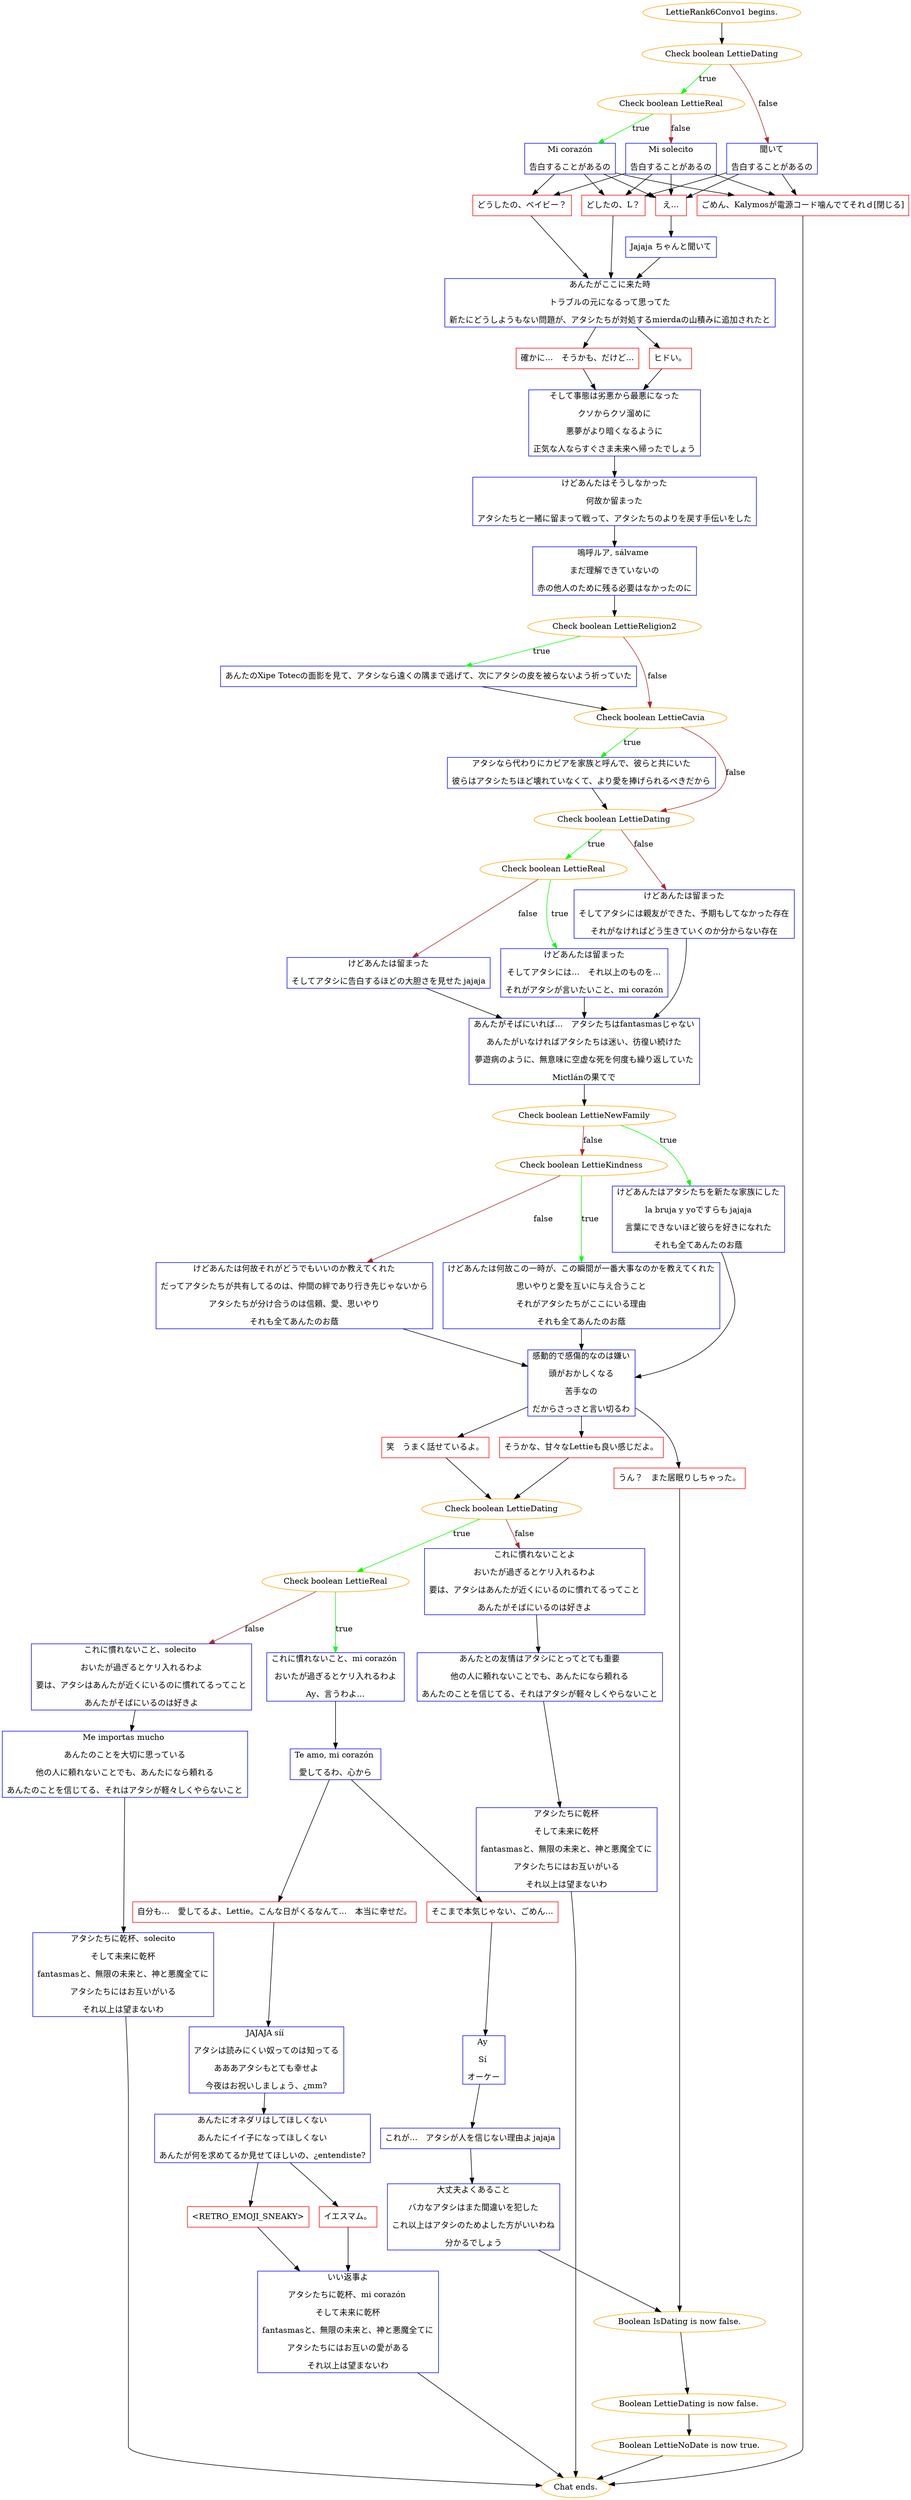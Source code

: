digraph {
	"LettieRank6Convo1 begins." [color=orange];
		"LettieRank6Convo1 begins." -> j2452349781;
	j2452349781 [label="Check boolean LettieDating",color=orange];
		j2452349781 -> j2676259319 [label=true,color=green];
		j2452349781 -> j1144670240 [label=false,color=brown];
	j2676259319 [label="Check boolean LettieReal",color=orange];
		j2676259319 -> j3715338417 [label=true,color=green];
		j2676259319 -> j2432268854 [label=false,color=brown];
	j1144670240 [label="聞いて
告白することがあるの",shape=box,color=blue];
		j1144670240 -> j1747800865;
		j1144670240 -> j1007792193;
		j1144670240 -> j67420833;
	j3715338417 [label="Mi corazón
告白することがあるの",shape=box,color=blue];
		j3715338417 -> j2961698909;
		j3715338417 -> j1747800865;
		j3715338417 -> j1007792193;
		j3715338417 -> j67420833;
	j2432268854 [label="Mi solecito
告白することがあるの",shape=box,color=blue];
		j2432268854 -> j2961698909;
		j2432268854 -> j1747800865;
		j2432268854 -> j1007792193;
		j2432268854 -> j67420833;
	j1747800865 [label="どしたの、L？",shape=box,color=red];
		j1747800865 -> j3914438169;
	j1007792193 [label="え…",shape=box,color=red];
		j1007792193 -> j3799669916;
	j67420833 [label="ごめん、Kalymosが電源コード噛んでてそれｄ[閉じる]",shape=box,color=red];
		j67420833 -> "Chat ends.";
	j2961698909 [label="どうしたの、ベイビー？",shape=box,color=red];
		j2961698909 -> j3914438169;
	j3914438169 [label="あんたがここに来た時
トラブルの元になるって思ってた
新たにどうしようもない問題が、アタシたちが対処するmierdaの山積みに追加されたと",shape=box,color=blue];
		j3914438169 -> j1458058370;
		j3914438169 -> j1948544581;
	j3799669916 [label="Jajaja ちゃんと聞いて",shape=box,color=blue];
		j3799669916 -> j3914438169;
	"Chat ends." [color=orange];
	j1458058370 [label="ヒドい。",shape=box,color=red];
		j1458058370 -> j1065165187;
	j1948544581 [label="確かに…　そうかも、だけど…",shape=box,color=red];
		j1948544581 -> j1065165187;
	j1065165187 [label="そして事態は劣悪から最悪になった
クソからクソ溜めに
悪夢がより暗くなるように
正気な人ならすぐさま未来へ帰ったでしょう",shape=box,color=blue];
		j1065165187 -> j4127163441;
	j4127163441 [label="けどあんたはそうしなかった
何故か留まった
アタシたちと一緒に留まって戦って、アタシたちのよりを戻す手伝いをした",shape=box,color=blue];
		j4127163441 -> j91838910;
	j91838910 [label="嗚呼ルア, sálvame 
まだ理解できていないの
赤の他人のために残る必要はなかったのに",shape=box,color=blue];
		j91838910 -> j1387050652;
	j1387050652 [label="Check boolean LettieReligion2",color=orange];
		j1387050652 -> j813947698 [label=true,color=green];
		j1387050652 -> j1551587699 [label=false,color=brown];
	j813947698 [label="あんたのXipe Totecの面影を見て、アタシなら遠くの隅まで逃げて、次にアタシの皮を被らないよう祈っていた",shape=box,color=blue];
		j813947698 -> j1551587699;
	j1551587699 [label="Check boolean LettieCavia",color=orange];
		j1551587699 -> j1471262422 [label=true,color=green];
		j1551587699 -> j466073509 [label=false,color=brown];
	j1471262422 [label="アタシなら代わりにカビアを家族と呼んで、彼らと共にいた
彼らはアタシたちほど壊れていなくて、より愛を捧げられるべきだから",shape=box,color=blue];
		j1471262422 -> j466073509;
	j466073509 [label="Check boolean LettieDating",color=orange];
		j466073509 -> j4125224585 [label=true,color=green];
		j466073509 -> j3596845436 [label=false,color=brown];
	j4125224585 [label="Check boolean LettieReal",color=orange];
		j4125224585 -> j2956145661 [label=true,color=green];
		j4125224585 -> j1392398272 [label=false,color=brown];
	j3596845436 [label="けどあんたは留まった
そしてアタシには親友ができた、予期もしてなかった存在
それがなければどう生きていくのか分からない存在",shape=box,color=blue];
		j3596845436 -> j1727902183;
	j2956145661 [label="けどあんたは留まった
そしてアタシには…　それ以上のものを…
それがアタシが言いたいこと、mi corazón",shape=box,color=blue];
		j2956145661 -> j1727902183;
	j1392398272 [label="けどあんたは留まった
そしてアタシに告白するほどの大胆さを見せた jajaja",shape=box,color=blue];
		j1392398272 -> j1727902183;
	j1727902183 [label="あんたがそばにいれば…　アタシたちはfantasmasじゃない
あんたがいなければアタシたちは迷い、彷徨い続けた
夢遊病のように、無意味に空虚な死を何度も繰り返していた
Mictlánの果てで",shape=box,color=blue];
		j1727902183 -> j1595476292;
	j1595476292 [label="Check boolean LettieNewFamily",color=orange];
		j1595476292 -> j3717778282 [label=true,color=green];
		j1595476292 -> j3009833502 [label=false,color=brown];
	j3717778282 [label="けどあんたはアタシたちを新たな家族にした
la bruja y yoですらも jajaja
言葉にできないほど彼らを好きになれた
それも全てあんたのお蔭",shape=box,color=blue];
		j3717778282 -> j1651335613;
	j3009833502 [label="Check boolean LettieKindness",color=orange];
		j3009833502 -> j1544584180 [label=true,color=green];
		j3009833502 -> j912187087 [label=false,color=brown];
	j1651335613 [label="感動的で感傷的なのは嫌い
頭がおかしくなる
苦手なの
だからさっさと言い切るわ",shape=box,color=blue];
		j1651335613 -> j3511919190;
		j1651335613 -> j3542822365;
		j1651335613 -> j3125353110;
	j1544584180 [label="けどあんたは何故この一時が、この瞬間が一番大事なのかを教えてくれた
思いやりと愛を互いに与え合うこと
それがアタシたちがここにいる理由
それも全てあんたのお蔭",shape=box,color=blue];
		j1544584180 -> j1651335613;
	j912187087 [label="けどあんたは何故それがどうでもいいのか教えてくれた
だってアタシたちが共有してるのは、仲間の絆であり行き先じゃないから
アタシたちが分け合うのは信頼、愛、思いやり
それも全てあんたのお蔭",shape=box,color=blue];
		j912187087 -> j1651335613;
	j3511919190 [label="笑　うまく話せているよ。",shape=box,color=red];
		j3511919190 -> j407131291;
	j3542822365 [label="そうかな、甘々なLettieも良い感じだよ。",shape=box,color=red];
		j3542822365 -> j407131291;
	j3125353110 [label="うん？　また居眠りしちゃった。",shape=box,color=red];
		j3125353110 -> j3606744485;
	j407131291 [label="Check boolean LettieDating",color=orange];
		j407131291 -> j2969545787 [label=true,color=green];
		j407131291 -> j613553518 [label=false,color=brown];
	j3606744485 [label="Boolean IsDating is now false.",color=orange];
		j3606744485 -> j2226684218;
	j2969545787 [label="Check boolean LettieReal",color=orange];
		j2969545787 -> j188124940 [label=true,color=green];
		j2969545787 -> j2250565547 [label=false,color=brown];
	j613553518 [label="これに慣れないことよ
おいたが過ぎるとケリ入れるわよ
要は、アタシはあんたが近くにいるのに慣れてるってこと
あんたがそばにいるのは好きよ",shape=box,color=blue];
		j613553518 -> j2198989846;
	j2226684218 [label="Boolean LettieDating is now false.",color=orange];
		j2226684218 -> j2703113057;
	j188124940 [label="これに慣れないこと、mi corazón 
おいたが過ぎるとケリ入れるわよ
Ay、言うわよ…",shape=box,color=blue];
		j188124940 -> j1661882307;
	j2250565547 [label="これに慣れないこと、solecito 
おいたが過ぎるとケリ入れるわよ
要は、アタシはあんたが近くにいるのに慣れてるってこと
あんたがそばにいるのは好きよ",shape=box,color=blue];
		j2250565547 -> j634996422;
	j2198989846 [label="あんたとの友情はアタシにとってとても重要
他の人に頼れないことでも、あんたになら頼れる
あんたのことを信じてる、それはアタシが軽々しくやらないこと",shape=box,color=blue];
		j2198989846 -> j1320018822;
	j2703113057 [label="Boolean LettieNoDate is now true.",color=orange];
		j2703113057 -> "Chat ends.";
	j1661882307 [label="Te amo, mi corazón 
愛してるわ、心から",shape=box,color=blue];
		j1661882307 -> j1559012447;
		j1661882307 -> j4130303277;
	j634996422 [label="Me importas mucho 
あんたのことを大切に思っている
他の人に頼れないことでも、あんたになら頼れる
あんたのことを信じてる、それはアタシが軽々しくやらないこと",shape=box,color=blue];
		j634996422 -> j1428379387;
	j1320018822 [label="アタシたちに乾杯
そして未来に乾杯
fantasmasと、無限の未来と、神と悪魔全てに
アタシたちにはお互いがいる
それ以上は望まないわ",shape=box,color=blue];
		j1320018822 -> "Chat ends.";
	j1559012447 [label="そこまで本気じゃない、ごめん…",shape=box,color=red];
		j1559012447 -> j888219968;
	j4130303277 [label="自分も…　愛してるよ、Lettie。こんな日がくるなんて…　本当に幸せだ。",shape=box,color=red];
		j4130303277 -> j2374120580;
	j1428379387 [label="アタシたちに乾杯、solecito
そして未来に乾杯
fantasmasと、無限の未来と、神と悪魔全てに
アタシたちにはお互いがいる
それ以上は望まないわ",shape=box,color=blue];
		j1428379387 -> "Chat ends.";
	j888219968 [label="Ay 
Sí 
オーケー",shape=box,color=blue];
		j888219968 -> j306199988;
	j2374120580 [label="JAJAJA síí 
アタシは読みにくい奴ってのは知ってる
あああアタシもとても幸せよ
今夜はお祝いしましょう、¿mm?",shape=box,color=blue];
		j2374120580 -> j3326514933;
	j306199988 [label="これが…　アタシが人を信じない理由よ jajaja",shape=box,color=blue];
		j306199988 -> j1612725899;
	j3326514933 [label="あんたにオネダリはしてほしくない
あんたにイイ子になってほしくない
あんたが何を求めてるか見せてほしいの、¿entendiste?",shape=box,color=blue];
		j3326514933 -> j3400058267;
		j3326514933 -> j1193859779;
	j1612725899 [label="大丈夫よくあること
バカなアタシはまた間違いを犯した
これ以上はアタシのためよした方がいいわね
分かるでしょう",shape=box,color=blue];
		j1612725899 -> j3606744485;
	j3400058267 [label="イエスマム。",shape=box,color=red];
		j3400058267 -> j4053948091;
	j1193859779 [label="<RETRO_EMOJI_SNEAKY>",shape=box,color=red];
		j1193859779 -> j4053948091;
	j4053948091 [label="いい返事よ
アタシたちに乾杯、mi corazón 
そして未来に乾杯
fantasmasと、無限の未来と、神と悪魔全てに
アタシたちにはお互いの愛がある
それ以上は望まないわ",shape=box,color=blue];
		j4053948091 -> "Chat ends.";
}